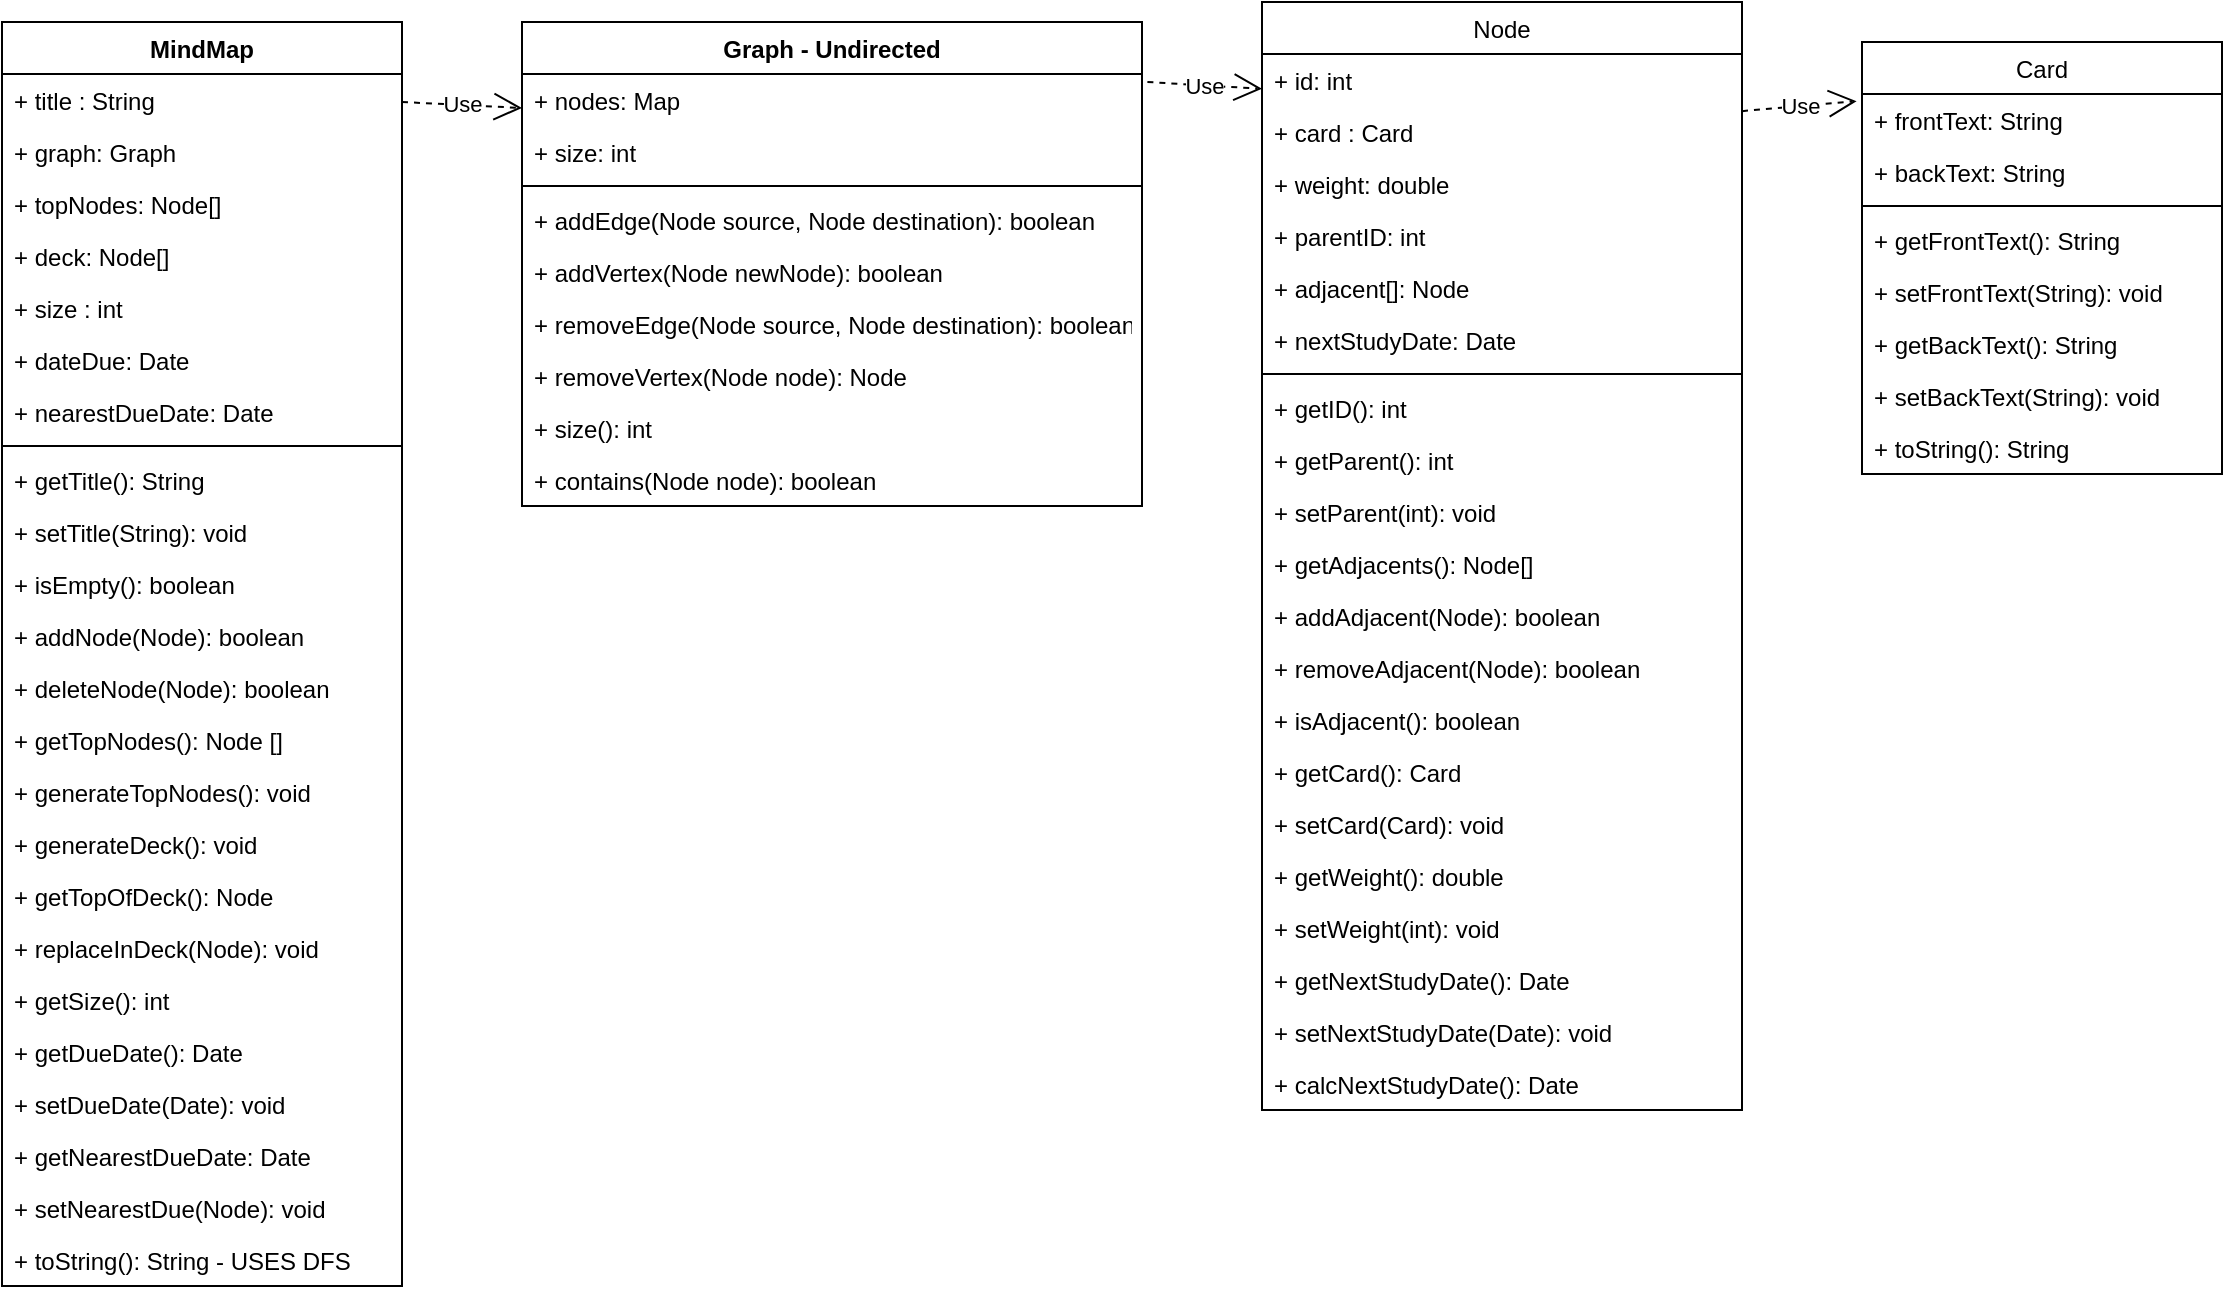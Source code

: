 <mxfile version="17.1.2" type="github">
  <diagram id="C5RBs43oDa-KdzZeNtuy" name="Page-1">
    <mxGraphModel dx="1828" dy="509" grid="1" gridSize="10" guides="1" tooltips="1" connect="1" arrows="1" fold="1" page="1" pageScale="1" pageWidth="827" pageHeight="1169" math="0" shadow="0">
      <root>
        <mxCell id="WIyWlLk6GJQsqaUBKTNV-0" />
        <mxCell id="WIyWlLk6GJQsqaUBKTNV-1" parent="WIyWlLk6GJQsqaUBKTNV-0" />
        <mxCell id="TExczHvJG1kx1RbLbILx-1" value="Card" style="swimlane;fontStyle=0;childLayout=stackLayout;horizontal=1;startSize=26;fillColor=none;horizontalStack=0;resizeParent=1;resizeParentMax=0;resizeLast=0;collapsible=1;marginBottom=0;" parent="WIyWlLk6GJQsqaUBKTNV-1" vertex="1">
          <mxGeometry x="910" y="70" width="180" height="216" as="geometry" />
        </mxCell>
        <mxCell id="TExczHvJG1kx1RbLbILx-2" value="+ frontText: String" style="text;strokeColor=none;fillColor=none;align=left;verticalAlign=top;spacingLeft=4;spacingRight=4;overflow=hidden;rotatable=0;points=[[0,0.5],[1,0.5]];portConstraint=eastwest;" parent="TExczHvJG1kx1RbLbILx-1" vertex="1">
          <mxGeometry y="26" width="180" height="26" as="geometry" />
        </mxCell>
        <mxCell id="TExczHvJG1kx1RbLbILx-3" value="+ backText: String&#xa;" style="text;strokeColor=none;fillColor=none;align=left;verticalAlign=top;spacingLeft=4;spacingRight=4;overflow=hidden;rotatable=0;points=[[0,0.5],[1,0.5]];portConstraint=eastwest;" parent="TExczHvJG1kx1RbLbILx-1" vertex="1">
          <mxGeometry y="52" width="180" height="26" as="geometry" />
        </mxCell>
        <mxCell id="s15PQBegDPSm-mrr0eXF-18" value="" style="line;strokeWidth=1;fillColor=none;align=left;verticalAlign=middle;spacingTop=-1;spacingLeft=3;spacingRight=3;rotatable=0;labelPosition=right;points=[];portConstraint=eastwest;" parent="TExczHvJG1kx1RbLbILx-1" vertex="1">
          <mxGeometry y="78" width="180" height="8" as="geometry" />
        </mxCell>
        <mxCell id="s15PQBegDPSm-mrr0eXF-73" value="+ getFrontText(): String" style="text;strokeColor=none;fillColor=none;align=left;verticalAlign=top;spacingLeft=4;spacingRight=4;overflow=hidden;rotatable=0;points=[[0,0.5],[1,0.5]];portConstraint=eastwest;" parent="TExczHvJG1kx1RbLbILx-1" vertex="1">
          <mxGeometry y="86" width="180" height="26" as="geometry" />
        </mxCell>
        <mxCell id="s15PQBegDPSm-mrr0eXF-72" value="+ setFrontText(String): void" style="text;strokeColor=none;fillColor=none;align=left;verticalAlign=top;spacingLeft=4;spacingRight=4;overflow=hidden;rotatable=0;points=[[0,0.5],[1,0.5]];portConstraint=eastwest;" parent="TExczHvJG1kx1RbLbILx-1" vertex="1">
          <mxGeometry y="112" width="180" height="26" as="geometry" />
        </mxCell>
        <mxCell id="s15PQBegDPSm-mrr0eXF-74" value="+ getBackText(): String" style="text;strokeColor=none;fillColor=none;align=left;verticalAlign=top;spacingLeft=4;spacingRight=4;overflow=hidden;rotatable=0;points=[[0,0.5],[1,0.5]];portConstraint=eastwest;" parent="TExczHvJG1kx1RbLbILx-1" vertex="1">
          <mxGeometry y="138" width="180" height="26" as="geometry" />
        </mxCell>
        <mxCell id="s15PQBegDPSm-mrr0eXF-75" value="+ setBackText(String): void" style="text;strokeColor=none;fillColor=none;align=left;verticalAlign=top;spacingLeft=4;spacingRight=4;overflow=hidden;rotatable=0;points=[[0,0.5],[1,0.5]];portConstraint=eastwest;" parent="TExczHvJG1kx1RbLbILx-1" vertex="1">
          <mxGeometry y="164" width="180" height="26" as="geometry" />
        </mxCell>
        <mxCell id="8m7Zhe_xxwSHYkgtQmUt-1" value="+ toString(): String" style="text;strokeColor=none;fillColor=none;align=left;verticalAlign=top;spacingLeft=4;spacingRight=4;overflow=hidden;rotatable=0;points=[[0,0.5],[1,0.5]];portConstraint=eastwest;" parent="TExczHvJG1kx1RbLbILx-1" vertex="1">
          <mxGeometry y="190" width="180" height="26" as="geometry" />
        </mxCell>
        <mxCell id="TExczHvJG1kx1RbLbILx-9" value="Node" style="swimlane;fontStyle=0;childLayout=stackLayout;horizontal=1;startSize=26;fillColor=none;horizontalStack=0;resizeParent=1;resizeParentMax=0;resizeLast=0;collapsible=1;marginBottom=0;" parent="WIyWlLk6GJQsqaUBKTNV-1" vertex="1">
          <mxGeometry x="610" y="50" width="240" height="554" as="geometry">
            <mxRectangle x="250" y="140" width="60" height="26" as="alternateBounds" />
          </mxGeometry>
        </mxCell>
        <mxCell id="ITOBmn8ErK7eqIfKZM18-4" value="+ id: int" style="text;strokeColor=none;fillColor=none;align=left;verticalAlign=top;spacingLeft=4;spacingRight=4;overflow=hidden;rotatable=0;points=[[0,0.5],[1,0.5]];portConstraint=eastwest;" parent="TExczHvJG1kx1RbLbILx-9" vertex="1">
          <mxGeometry y="26" width="240" height="26" as="geometry" />
        </mxCell>
        <mxCell id="TExczHvJG1kx1RbLbILx-10" value="+ card : Card" style="text;strokeColor=none;fillColor=none;align=left;verticalAlign=top;spacingLeft=4;spacingRight=4;overflow=hidden;rotatable=0;points=[[0,0.5],[1,0.5]];portConstraint=eastwest;" parent="TExczHvJG1kx1RbLbILx-9" vertex="1">
          <mxGeometry y="52" width="240" height="26" as="geometry" />
        </mxCell>
        <mxCell id="s15PQBegDPSm-mrr0eXF-0" value="+ weight: double" style="text;strokeColor=none;fillColor=none;align=left;verticalAlign=top;spacingLeft=4;spacingRight=4;overflow=hidden;rotatable=0;points=[[0,0.5],[1,0.5]];portConstraint=eastwest;" parent="TExczHvJG1kx1RbLbILx-9" vertex="1">
          <mxGeometry y="78" width="240" height="26" as="geometry" />
        </mxCell>
        <mxCell id="s15PQBegDPSm-mrr0eXF-2" value="+ parentID: int" style="text;strokeColor=none;fillColor=none;align=left;verticalAlign=top;spacingLeft=4;spacingRight=4;overflow=hidden;rotatable=0;points=[[0,0.5],[1,0.5]];portConstraint=eastwest;" parent="TExczHvJG1kx1RbLbILx-9" vertex="1">
          <mxGeometry y="104" width="240" height="26" as="geometry" />
        </mxCell>
        <mxCell id="s15PQBegDPSm-mrr0eXF-1" value="+ adjacent[]: Node" style="text;strokeColor=none;fillColor=none;align=left;verticalAlign=top;spacingLeft=4;spacingRight=4;overflow=hidden;rotatable=0;points=[[0,0.5],[1,0.5]];portConstraint=eastwest;" parent="TExczHvJG1kx1RbLbILx-9" vertex="1">
          <mxGeometry y="130" width="240" height="26" as="geometry" />
        </mxCell>
        <mxCell id="s15PQBegDPSm-mrr0eXF-13" value="+ nextStudyDate: Date" style="text;strokeColor=none;fillColor=none;align=left;verticalAlign=top;spacingLeft=4;spacingRight=4;overflow=hidden;rotatable=0;points=[[0,0.5],[1,0.5]];portConstraint=eastwest;" parent="TExczHvJG1kx1RbLbILx-9" vertex="1">
          <mxGeometry y="156" width="240" height="26" as="geometry" />
        </mxCell>
        <mxCell id="s15PQBegDPSm-mrr0eXF-20" value="" style="line;strokeWidth=1;fillColor=none;align=left;verticalAlign=middle;spacingTop=-1;spacingLeft=3;spacingRight=3;rotatable=0;labelPosition=right;points=[];portConstraint=eastwest;" parent="TExczHvJG1kx1RbLbILx-9" vertex="1">
          <mxGeometry y="182" width="240" height="8" as="geometry" />
        </mxCell>
        <mxCell id="ITOBmn8ErK7eqIfKZM18-5" value="+ getID(): int" style="text;strokeColor=none;fillColor=none;align=left;verticalAlign=top;spacingLeft=4;spacingRight=4;overflow=hidden;rotatable=0;points=[[0,0.5],[1,0.5]];portConstraint=eastwest;" parent="TExczHvJG1kx1RbLbILx-9" vertex="1">
          <mxGeometry y="190" width="240" height="26" as="geometry" />
        </mxCell>
        <mxCell id="s15PQBegDPSm-mrr0eXF-33" value="+ getParent(): int" style="text;strokeColor=none;fillColor=none;align=left;verticalAlign=top;spacingLeft=4;spacingRight=4;overflow=hidden;rotatable=0;points=[[0,0.5],[1,0.5]];portConstraint=eastwest;" parent="TExczHvJG1kx1RbLbILx-9" vertex="1">
          <mxGeometry y="216" width="240" height="26" as="geometry" />
        </mxCell>
        <mxCell id="s15PQBegDPSm-mrr0eXF-31" value="+ setParent(int): void" style="text;strokeColor=none;fillColor=none;align=left;verticalAlign=top;spacingLeft=4;spacingRight=4;overflow=hidden;rotatable=0;points=[[0,0.5],[1,0.5]];portConstraint=eastwest;" parent="TExczHvJG1kx1RbLbILx-9" vertex="1">
          <mxGeometry y="242" width="240" height="26" as="geometry" />
        </mxCell>
        <mxCell id="s15PQBegDPSm-mrr0eXF-35" value="+ getAdjacents(): Node[]" style="text;strokeColor=none;fillColor=none;align=left;verticalAlign=top;spacingLeft=4;spacingRight=4;overflow=hidden;rotatable=0;points=[[0,0.5],[1,0.5]];portConstraint=eastwest;" parent="TExczHvJG1kx1RbLbILx-9" vertex="1">
          <mxGeometry y="268" width="240" height="26" as="geometry" />
        </mxCell>
        <mxCell id="s15PQBegDPSm-mrr0eXF-32" value="+ addAdjacent(Node): boolean" style="text;strokeColor=none;fillColor=none;align=left;verticalAlign=top;spacingLeft=4;spacingRight=4;overflow=hidden;rotatable=0;points=[[0,0.5],[1,0.5]];portConstraint=eastwest;" parent="TExczHvJG1kx1RbLbILx-9" vertex="1">
          <mxGeometry y="294" width="240" height="26" as="geometry" />
        </mxCell>
        <mxCell id="s15PQBegDPSm-mrr0eXF-36" value="+ removeAdjacent(Node): boolean" style="text;strokeColor=none;fillColor=none;align=left;verticalAlign=top;spacingLeft=4;spacingRight=4;overflow=hidden;rotatable=0;points=[[0,0.5],[1,0.5]];portConstraint=eastwest;" parent="TExczHvJG1kx1RbLbILx-9" vertex="1">
          <mxGeometry y="320" width="240" height="26" as="geometry" />
        </mxCell>
        <mxCell id="s15PQBegDPSm-mrr0eXF-37" value="+ isAdjacent(): boolean" style="text;strokeColor=none;fillColor=none;align=left;verticalAlign=top;spacingLeft=4;spacingRight=4;overflow=hidden;rotatable=0;points=[[0,0.5],[1,0.5]];portConstraint=eastwest;" parent="TExczHvJG1kx1RbLbILx-9" vertex="1">
          <mxGeometry y="346" width="240" height="26" as="geometry" />
        </mxCell>
        <mxCell id="s15PQBegDPSm-mrr0eXF-69" value="+ getCard(): Card" style="text;strokeColor=none;fillColor=none;align=left;verticalAlign=top;spacingLeft=4;spacingRight=4;overflow=hidden;rotatable=0;points=[[0,0.5],[1,0.5]];portConstraint=eastwest;" parent="TExczHvJG1kx1RbLbILx-9" vertex="1">
          <mxGeometry y="372" width="240" height="26" as="geometry" />
        </mxCell>
        <mxCell id="s15PQBegDPSm-mrr0eXF-21" value="+ setCard(Card): void" style="text;strokeColor=none;fillColor=none;align=left;verticalAlign=top;spacingLeft=4;spacingRight=4;overflow=hidden;rotatable=0;points=[[0,0.5],[1,0.5]];portConstraint=eastwest;" parent="TExczHvJG1kx1RbLbILx-9" vertex="1">
          <mxGeometry y="398" width="240" height="26" as="geometry" />
        </mxCell>
        <mxCell id="s15PQBegDPSm-mrr0eXF-24" value="+ getWeight(): double" style="text;strokeColor=none;fillColor=none;align=left;verticalAlign=top;spacingLeft=4;spacingRight=4;overflow=hidden;rotatable=0;points=[[0,0.5],[1,0.5]];portConstraint=eastwest;" parent="TExczHvJG1kx1RbLbILx-9" vertex="1">
          <mxGeometry y="424" width="240" height="26" as="geometry" />
        </mxCell>
        <mxCell id="s15PQBegDPSm-mrr0eXF-23" value="+ setWeight(int): void" style="text;strokeColor=none;fillColor=none;align=left;verticalAlign=top;spacingLeft=4;spacingRight=4;overflow=hidden;rotatable=0;points=[[0,0.5],[1,0.5]];portConstraint=eastwest;" parent="TExczHvJG1kx1RbLbILx-9" vertex="1">
          <mxGeometry y="450" width="240" height="26" as="geometry" />
        </mxCell>
        <mxCell id="s15PQBegDPSm-mrr0eXF-70" value="+ getNextStudyDate(): Date" style="text;strokeColor=none;fillColor=none;align=left;verticalAlign=top;spacingLeft=4;spacingRight=4;overflow=hidden;rotatable=0;points=[[0,0.5],[1,0.5]];portConstraint=eastwest;" parent="TExczHvJG1kx1RbLbILx-9" vertex="1">
          <mxGeometry y="476" width="240" height="26" as="geometry" />
        </mxCell>
        <mxCell id="s15PQBegDPSm-mrr0eXF-29" value="+ setNextStudyDate(Date): void" style="text;strokeColor=none;fillColor=none;align=left;verticalAlign=top;spacingLeft=4;spacingRight=4;overflow=hidden;rotatable=0;points=[[0,0.5],[1,0.5]];portConstraint=eastwest;" parent="TExczHvJG1kx1RbLbILx-9" vertex="1">
          <mxGeometry y="502" width="240" height="26" as="geometry" />
        </mxCell>
        <mxCell id="s15PQBegDPSm-mrr0eXF-34" value="+ calcNextStudyDate(): Date" style="text;strokeColor=none;fillColor=none;align=left;verticalAlign=top;spacingLeft=4;spacingRight=4;overflow=hidden;rotatable=0;points=[[0,0.5],[1,0.5]];portConstraint=eastwest;" parent="TExczHvJG1kx1RbLbILx-9" vertex="1">
          <mxGeometry y="528" width="240" height="26" as="geometry" />
        </mxCell>
        <mxCell id="_DmvoBGi6M6aIgHatvMl-3" value="Use" style="endArrow=open;endSize=12;dashed=1;html=1;rounded=0;entryX=-0.015;entryY=0.137;entryDx=0;entryDy=0;entryPerimeter=0;" parent="WIyWlLk6GJQsqaUBKTNV-1" source="TExczHvJG1kx1RbLbILx-10" target="TExczHvJG1kx1RbLbILx-1" edge="1">
          <mxGeometry width="160" relative="1" as="geometry">
            <mxPoint x="410" y="107.5" as="sourcePoint" />
            <mxPoint x="570" y="107.5" as="targetPoint" />
          </mxGeometry>
        </mxCell>
        <mxCell id="s15PQBegDPSm-mrr0eXF-3" value="MindMap" style="swimlane;fontStyle=1;align=center;verticalAlign=top;childLayout=stackLayout;horizontal=1;startSize=26;horizontalStack=0;resizeParent=1;resizeParentMax=0;resizeLast=0;collapsible=1;marginBottom=0;" parent="WIyWlLk6GJQsqaUBKTNV-1" vertex="1">
          <mxGeometry x="-20" y="60" width="200" height="632" as="geometry" />
        </mxCell>
        <mxCell id="s15PQBegDPSm-mrr0eXF-65" value="+ title : String" style="text;strokeColor=none;fillColor=none;align=left;verticalAlign=top;spacingLeft=4;spacingRight=4;overflow=hidden;rotatable=0;points=[[0,0.5],[1,0.5]];portConstraint=eastwest;" parent="s15PQBegDPSm-mrr0eXF-3" vertex="1">
          <mxGeometry y="26" width="200" height="26" as="geometry" />
        </mxCell>
        <mxCell id="s15PQBegDPSm-mrr0eXF-4" value="+ graph: Graph" style="text;strokeColor=none;fillColor=none;align=left;verticalAlign=top;spacingLeft=4;spacingRight=4;overflow=hidden;rotatable=0;points=[[0,0.5],[1,0.5]];portConstraint=eastwest;" parent="s15PQBegDPSm-mrr0eXF-3" vertex="1">
          <mxGeometry y="52" width="200" height="26" as="geometry" />
        </mxCell>
        <mxCell id="s15PQBegDPSm-mrr0eXF-38" value="+ topNodes: Node[]" style="text;strokeColor=none;fillColor=none;align=left;verticalAlign=top;spacingLeft=4;spacingRight=4;overflow=hidden;rotatable=0;points=[[0,0.5],[1,0.5]];portConstraint=eastwest;" parent="s15PQBegDPSm-mrr0eXF-3" vertex="1">
          <mxGeometry y="78" width="200" height="26" as="geometry" />
        </mxCell>
        <mxCell id="ITOBmn8ErK7eqIfKZM18-0" value="+ deck: Node[]" style="text;strokeColor=none;fillColor=none;align=left;verticalAlign=top;spacingLeft=4;spacingRight=4;overflow=hidden;rotatable=0;points=[[0,0.5],[1,0.5]];portConstraint=eastwest;" parent="s15PQBegDPSm-mrr0eXF-3" vertex="1">
          <mxGeometry y="104" width="200" height="26" as="geometry" />
        </mxCell>
        <mxCell id="s15PQBegDPSm-mrr0eXF-27" value="+ size : int" style="text;strokeColor=none;fillColor=none;align=left;verticalAlign=top;spacingLeft=4;spacingRight=4;overflow=hidden;rotatable=0;points=[[0,0.5],[1,0.5]];portConstraint=eastwest;" parent="s15PQBegDPSm-mrr0eXF-3" vertex="1">
          <mxGeometry y="130" width="200" height="26" as="geometry" />
        </mxCell>
        <mxCell id="s15PQBegDPSm-mrr0eXF-7" value="+ dateDue: Date" style="text;strokeColor=none;fillColor=none;align=left;verticalAlign=top;spacingLeft=4;spacingRight=4;overflow=hidden;rotatable=0;points=[[0,0.5],[1,0.5]];portConstraint=eastwest;" parent="s15PQBegDPSm-mrr0eXF-3" vertex="1">
          <mxGeometry y="156" width="200" height="26" as="geometry" />
        </mxCell>
        <mxCell id="s15PQBegDPSm-mrr0eXF-11" value="+ nearestDueDate: Date" style="text;strokeColor=none;fillColor=none;align=left;verticalAlign=top;spacingLeft=4;spacingRight=4;overflow=hidden;rotatable=0;points=[[0,0.5],[1,0.5]];portConstraint=eastwest;" parent="s15PQBegDPSm-mrr0eXF-3" vertex="1">
          <mxGeometry y="182" width="200" height="26" as="geometry" />
        </mxCell>
        <mxCell id="s15PQBegDPSm-mrr0eXF-5" value="" style="line;strokeWidth=1;fillColor=none;align=left;verticalAlign=middle;spacingTop=-1;spacingLeft=3;spacingRight=3;rotatable=0;labelPosition=right;points=[];portConstraint=eastwest;" parent="s15PQBegDPSm-mrr0eXF-3" vertex="1">
          <mxGeometry y="208" width="200" height="8" as="geometry" />
        </mxCell>
        <mxCell id="s15PQBegDPSm-mrr0eXF-66" value="+ getTitle(): String" style="text;strokeColor=none;fillColor=none;align=left;verticalAlign=top;spacingLeft=4;spacingRight=4;overflow=hidden;rotatable=0;points=[[0,0.5],[1,0.5]];portConstraint=eastwest;" parent="s15PQBegDPSm-mrr0eXF-3" vertex="1">
          <mxGeometry y="216" width="200" height="26" as="geometry" />
        </mxCell>
        <mxCell id="s15PQBegDPSm-mrr0eXF-67" value="+ setTitle(String): void" style="text;strokeColor=none;fillColor=none;align=left;verticalAlign=top;spacingLeft=4;spacingRight=4;overflow=hidden;rotatable=0;points=[[0,0.5],[1,0.5]];portConstraint=eastwest;" parent="s15PQBegDPSm-mrr0eXF-3" vertex="1">
          <mxGeometry y="242" width="200" height="26" as="geometry" />
        </mxCell>
        <mxCell id="s15PQBegDPSm-mrr0eXF-25" value="+ isEmpty(): boolean" style="text;strokeColor=none;fillColor=none;align=left;verticalAlign=top;spacingLeft=4;spacingRight=4;overflow=hidden;rotatable=0;points=[[0,0.5],[1,0.5]];portConstraint=eastwest;" parent="s15PQBegDPSm-mrr0eXF-3" vertex="1">
          <mxGeometry y="268" width="200" height="26" as="geometry" />
        </mxCell>
        <mxCell id="s15PQBegDPSm-mrr0eXF-6" value="+ addNode(Node): boolean" style="text;strokeColor=none;fillColor=none;align=left;verticalAlign=top;spacingLeft=4;spacingRight=4;overflow=hidden;rotatable=0;points=[[0,0.5],[1,0.5]];portConstraint=eastwest;" parent="s15PQBegDPSm-mrr0eXF-3" vertex="1">
          <mxGeometry y="294" width="200" height="26" as="geometry" />
        </mxCell>
        <mxCell id="s15PQBegDPSm-mrr0eXF-15" value="+ deleteNode(Node): boolean" style="text;strokeColor=none;fillColor=none;align=left;verticalAlign=top;spacingLeft=4;spacingRight=4;overflow=hidden;rotatable=0;points=[[0,0.5],[1,0.5]];portConstraint=eastwest;" parent="s15PQBegDPSm-mrr0eXF-3" vertex="1">
          <mxGeometry y="320" width="200" height="26" as="geometry" />
        </mxCell>
        <mxCell id="s15PQBegDPSm-mrr0eXF-40" value="+ getTopNodes(): Node []" style="text;strokeColor=none;fillColor=none;align=left;verticalAlign=top;spacingLeft=4;spacingRight=4;overflow=hidden;rotatable=0;points=[[0,0.5],[1,0.5]];portConstraint=eastwest;" parent="s15PQBegDPSm-mrr0eXF-3" vertex="1">
          <mxGeometry y="346" width="200" height="26" as="geometry" />
        </mxCell>
        <mxCell id="s15PQBegDPSm-mrr0eXF-39" value="+ generateTopNodes(): void" style="text;strokeColor=none;fillColor=none;align=left;verticalAlign=top;spacingLeft=4;spacingRight=4;overflow=hidden;rotatable=0;points=[[0,0.5],[1,0.5]];portConstraint=eastwest;" parent="s15PQBegDPSm-mrr0eXF-3" vertex="1">
          <mxGeometry y="372" width="200" height="26" as="geometry" />
        </mxCell>
        <mxCell id="ITOBmn8ErK7eqIfKZM18-1" value="+ generateDeck(): void" style="text;strokeColor=none;fillColor=none;align=left;verticalAlign=top;spacingLeft=4;spacingRight=4;overflow=hidden;rotatable=0;points=[[0,0.5],[1,0.5]];portConstraint=eastwest;" parent="s15PQBegDPSm-mrr0eXF-3" vertex="1">
          <mxGeometry y="398" width="200" height="26" as="geometry" />
        </mxCell>
        <mxCell id="ITOBmn8ErK7eqIfKZM18-2" value="+ getTopOfDeck(): Node" style="text;strokeColor=none;fillColor=none;align=left;verticalAlign=top;spacingLeft=4;spacingRight=4;overflow=hidden;rotatable=0;points=[[0,0.5],[1,0.5]];portConstraint=eastwest;" parent="s15PQBegDPSm-mrr0eXF-3" vertex="1">
          <mxGeometry y="424" width="200" height="26" as="geometry" />
        </mxCell>
        <mxCell id="ITOBmn8ErK7eqIfKZM18-3" value="+ replaceInDeck(Node): void" style="text;strokeColor=none;fillColor=none;align=left;verticalAlign=top;spacingLeft=4;spacingRight=4;overflow=hidden;rotatable=0;points=[[0,0.5],[1,0.5]];portConstraint=eastwest;" parent="s15PQBegDPSm-mrr0eXF-3" vertex="1">
          <mxGeometry y="450" width="200" height="26" as="geometry" />
        </mxCell>
        <mxCell id="s15PQBegDPSm-mrr0eXF-26" value="+ getSize(): int" style="text;strokeColor=none;fillColor=none;align=left;verticalAlign=top;spacingLeft=4;spacingRight=4;overflow=hidden;rotatable=0;points=[[0,0.5],[1,0.5]];portConstraint=eastwest;" parent="s15PQBegDPSm-mrr0eXF-3" vertex="1">
          <mxGeometry y="476" width="200" height="26" as="geometry" />
        </mxCell>
        <mxCell id="s15PQBegDPSm-mrr0eXF-41" value="+ getDueDate(): Date" style="text;strokeColor=none;fillColor=none;align=left;verticalAlign=top;spacingLeft=4;spacingRight=4;overflow=hidden;rotatable=0;points=[[0,0.5],[1,0.5]];portConstraint=eastwest;" parent="s15PQBegDPSm-mrr0eXF-3" vertex="1">
          <mxGeometry y="502" width="200" height="26" as="geometry" />
        </mxCell>
        <mxCell id="s15PQBegDPSm-mrr0eXF-68" value="+ setDueDate(Date): void" style="text;strokeColor=none;fillColor=none;align=left;verticalAlign=top;spacingLeft=4;spacingRight=4;overflow=hidden;rotatable=0;points=[[0,0.5],[1,0.5]];portConstraint=eastwest;" parent="s15PQBegDPSm-mrr0eXF-3" vertex="1">
          <mxGeometry y="528" width="200" height="26" as="geometry" />
        </mxCell>
        <mxCell id="s15PQBegDPSm-mrr0eXF-64" value="+ getNearestDueDate: Date" style="text;strokeColor=none;fillColor=none;align=left;verticalAlign=top;spacingLeft=4;spacingRight=4;overflow=hidden;rotatable=0;points=[[0,0.5],[1,0.5]];portConstraint=eastwest;" parent="s15PQBegDPSm-mrr0eXF-3" vertex="1">
          <mxGeometry y="554" width="200" height="26" as="geometry" />
        </mxCell>
        <mxCell id="s15PQBegDPSm-mrr0eXF-16" value="+ setNearestDue(Node): void" style="text;strokeColor=none;fillColor=none;align=left;verticalAlign=top;spacingLeft=4;spacingRight=4;overflow=hidden;rotatable=0;points=[[0,0.5],[1,0.5]];portConstraint=eastwest;" parent="s15PQBegDPSm-mrr0eXF-3" vertex="1">
          <mxGeometry y="580" width="200" height="26" as="geometry" />
        </mxCell>
        <mxCell id="8m7Zhe_xxwSHYkgtQmUt-12" value="+ toString(): String - USES DFS" style="text;strokeColor=none;fillColor=none;align=left;verticalAlign=top;spacingLeft=4;spacingRight=4;overflow=hidden;rotatable=0;points=[[0,0.5],[1,0.5]];portConstraint=eastwest;" parent="s15PQBegDPSm-mrr0eXF-3" vertex="1">
          <mxGeometry y="606" width="200" height="26" as="geometry" />
        </mxCell>
        <mxCell id="8m7Zhe_xxwSHYkgtQmUt-2" value="Graph - Undirected" style="swimlane;fontStyle=1;align=center;verticalAlign=top;childLayout=stackLayout;horizontal=1;startSize=26;horizontalStack=0;resizeParent=1;resizeParentMax=0;resizeLast=0;collapsible=1;marginBottom=0;" parent="WIyWlLk6GJQsqaUBKTNV-1" vertex="1">
          <mxGeometry x="240" y="60" width="310" height="242" as="geometry" />
        </mxCell>
        <mxCell id="8m7Zhe_xxwSHYkgtQmUt-3" value="+ nodes: Map" style="text;strokeColor=none;fillColor=none;align=left;verticalAlign=top;spacingLeft=4;spacingRight=4;overflow=hidden;rotatable=0;points=[[0,0.5],[1,0.5]];portConstraint=eastwest;" parent="8m7Zhe_xxwSHYkgtQmUt-2" vertex="1">
          <mxGeometry y="26" width="310" height="26" as="geometry" />
        </mxCell>
        <mxCell id="8m7Zhe_xxwSHYkgtQmUt-13" value="+ size: int" style="text;strokeColor=none;fillColor=none;align=left;verticalAlign=top;spacingLeft=4;spacingRight=4;overflow=hidden;rotatable=0;points=[[0,0.5],[1,0.5]];portConstraint=eastwest;" parent="8m7Zhe_xxwSHYkgtQmUt-2" vertex="1">
          <mxGeometry y="52" width="310" height="26" as="geometry" />
        </mxCell>
        <mxCell id="8m7Zhe_xxwSHYkgtQmUt-4" value="" style="line;strokeWidth=1;fillColor=none;align=left;verticalAlign=middle;spacingTop=-1;spacingLeft=3;spacingRight=3;rotatable=0;labelPosition=right;points=[];portConstraint=eastwest;" parent="8m7Zhe_xxwSHYkgtQmUt-2" vertex="1">
          <mxGeometry y="78" width="310" height="8" as="geometry" />
        </mxCell>
        <mxCell id="8m7Zhe_xxwSHYkgtQmUt-5" value="+ addEdge(Node source, Node destination): boolean" style="text;strokeColor=none;fillColor=none;align=left;verticalAlign=top;spacingLeft=4;spacingRight=4;overflow=hidden;rotatable=0;points=[[0,0.5],[1,0.5]];portConstraint=eastwest;" parent="8m7Zhe_xxwSHYkgtQmUt-2" vertex="1">
          <mxGeometry y="86" width="310" height="26" as="geometry" />
        </mxCell>
        <mxCell id="8m7Zhe_xxwSHYkgtQmUt-6" value="+ addVertex(Node newNode): boolean" style="text;strokeColor=none;fillColor=none;align=left;verticalAlign=top;spacingLeft=4;spacingRight=4;overflow=hidden;rotatable=0;points=[[0,0.5],[1,0.5]];portConstraint=eastwest;" parent="8m7Zhe_xxwSHYkgtQmUt-2" vertex="1">
          <mxGeometry y="112" width="310" height="26" as="geometry" />
        </mxCell>
        <mxCell id="8m7Zhe_xxwSHYkgtQmUt-9" value="+ removeEdge(Node source, Node destination): boolean" style="text;strokeColor=none;fillColor=none;align=left;verticalAlign=top;spacingLeft=4;spacingRight=4;overflow=hidden;rotatable=0;points=[[0,0.5],[1,0.5]];portConstraint=eastwest;" parent="8m7Zhe_xxwSHYkgtQmUt-2" vertex="1">
          <mxGeometry y="138" width="310" height="26" as="geometry" />
        </mxCell>
        <mxCell id="8m7Zhe_xxwSHYkgtQmUt-8" value="+ removeVertex(Node node): Node" style="text;strokeColor=none;fillColor=none;align=left;verticalAlign=top;spacingLeft=4;spacingRight=4;overflow=hidden;rotatable=0;points=[[0,0.5],[1,0.5]];portConstraint=eastwest;" parent="8m7Zhe_xxwSHYkgtQmUt-2" vertex="1">
          <mxGeometry y="164" width="310" height="26" as="geometry" />
        </mxCell>
        <mxCell id="8m7Zhe_xxwSHYkgtQmUt-14" value="+ size(): int" style="text;strokeColor=none;fillColor=none;align=left;verticalAlign=top;spacingLeft=4;spacingRight=4;overflow=hidden;rotatable=0;points=[[0,0.5],[1,0.5]];portConstraint=eastwest;" parent="8m7Zhe_xxwSHYkgtQmUt-2" vertex="1">
          <mxGeometry y="190" width="310" height="26" as="geometry" />
        </mxCell>
        <mxCell id="8m7Zhe_xxwSHYkgtQmUt-15" value="+ contains(Node node): boolean" style="text;strokeColor=none;fillColor=none;align=left;verticalAlign=top;spacingLeft=4;spacingRight=4;overflow=hidden;rotatable=0;points=[[0,0.5],[1,0.5]];portConstraint=eastwest;" parent="8m7Zhe_xxwSHYkgtQmUt-2" vertex="1">
          <mxGeometry y="216" width="310" height="26" as="geometry" />
        </mxCell>
        <mxCell id="8m7Zhe_xxwSHYkgtQmUt-16" value="Use" style="endArrow=open;endSize=12;dashed=1;html=1;rounded=0;entryX=-0.015;entryY=0.137;entryDx=0;entryDy=0;entryPerimeter=0;" parent="WIyWlLk6GJQsqaUBKTNV-1" edge="1">
          <mxGeometry width="160" relative="1" as="geometry">
            <mxPoint x="552.7" y="89.999" as="sourcePoint" />
            <mxPoint x="610" y="93.422" as="targetPoint" />
          </mxGeometry>
        </mxCell>
        <mxCell id="8m7Zhe_xxwSHYkgtQmUt-17" value="Use" style="endArrow=open;endSize=12;dashed=1;html=1;rounded=0;" parent="WIyWlLk6GJQsqaUBKTNV-1" edge="1">
          <mxGeometry width="160" relative="1" as="geometry">
            <mxPoint x="180" y="99.999" as="sourcePoint" />
            <mxPoint x="240" y="103" as="targetPoint" />
          </mxGeometry>
        </mxCell>
      </root>
    </mxGraphModel>
  </diagram>
</mxfile>
